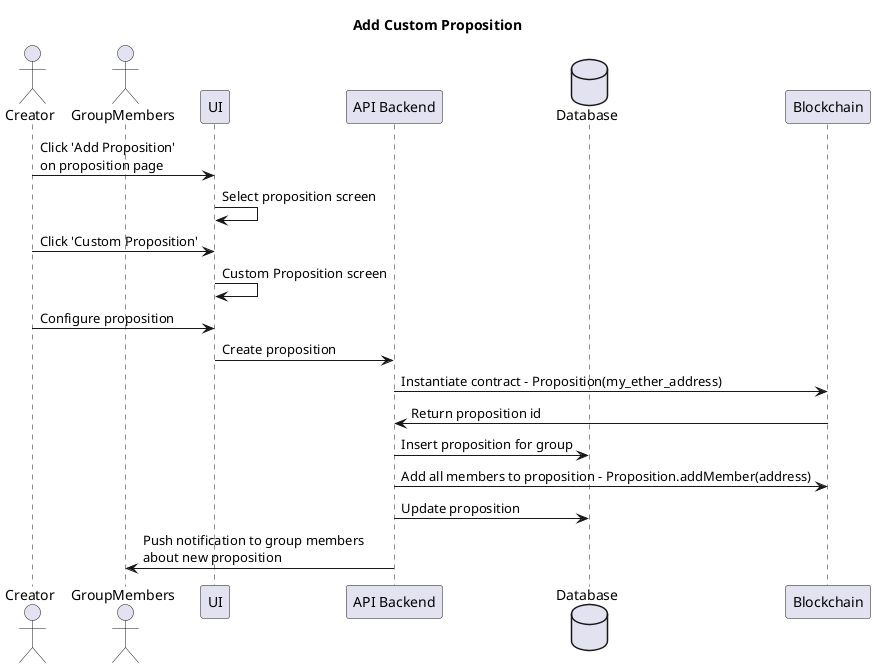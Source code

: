 @startuml Add Custom Proposition

title Add Custom Proposition

actor Creator as creator
actor GroupMembers as member
participant UI as ui
participant "API Backend" as api
database Database as db
participant Blockchain as bc

creator -> ui : Click 'Add Proposition'\non proposition page
ui -> ui : Select proposition screen
creator -> ui : Click 'Custom Proposition'
ui -> ui : Custom Proposition screen
creator -> ui : Configure proposition
ui -> api: Create proposition
api -> bc: Instantiate contract - Proposition(my_ether_address)
bc -> api : Return proposition id
api -> db : Insert proposition for group 
api -> bc: Add all members to proposition - Proposition.addMember(address)
api -> db : Update proposition
api -> member: Push notification to group members \nabout new proposition

@enduml